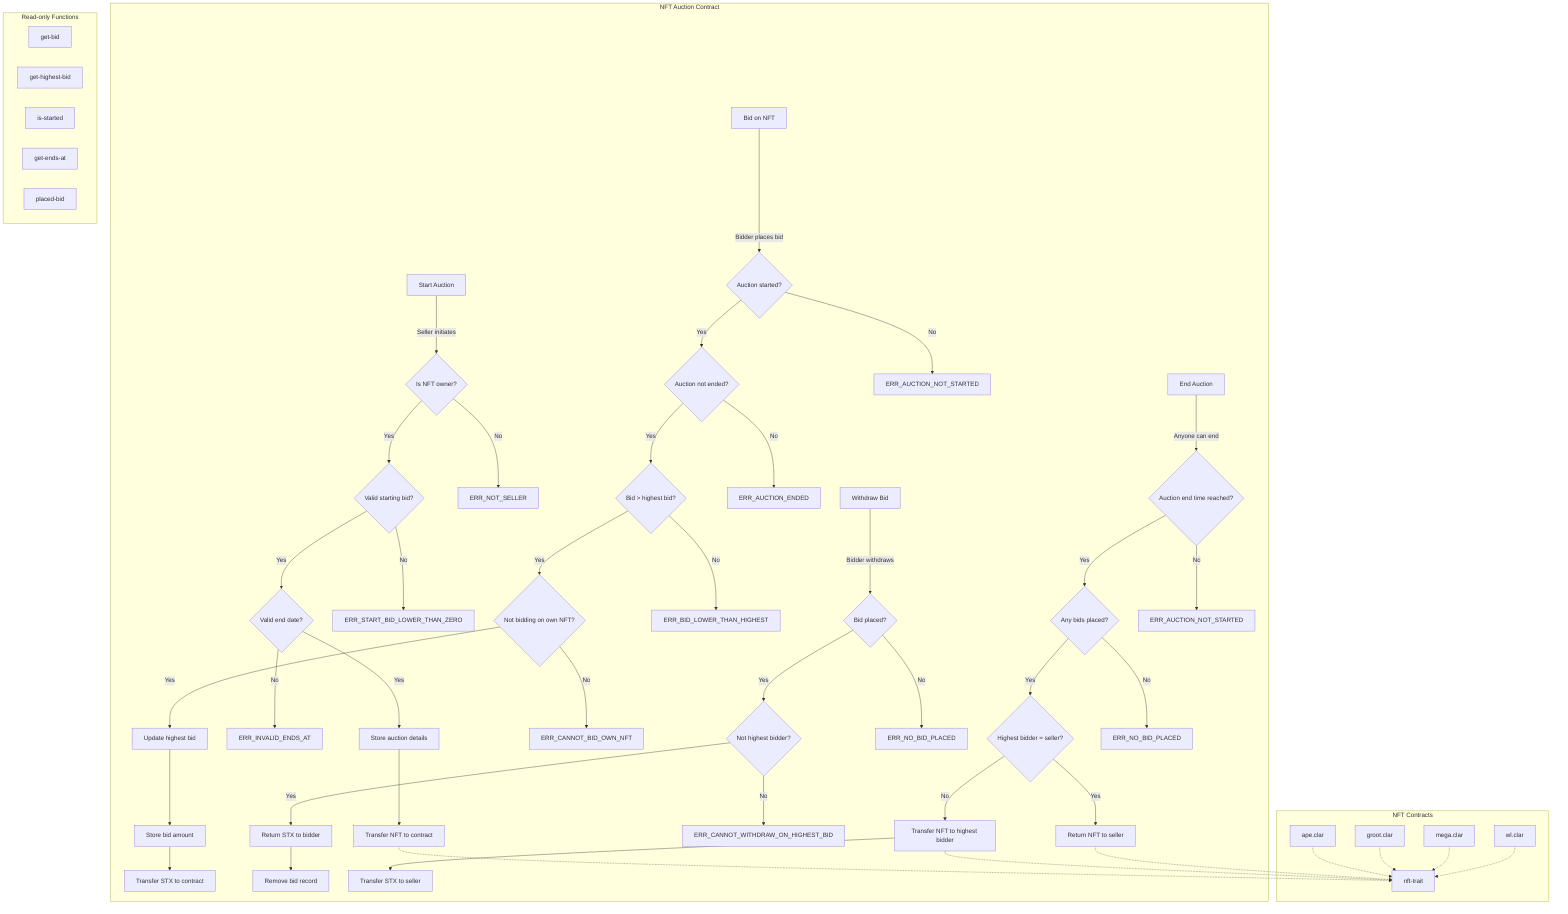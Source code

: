 flowchart TD
    subgraph "NFT Auction Contract"
        A[Start Auction] --> |Seller initiates| B{Is NFT owner?}
        B -->|Yes| C{Valid starting bid?}
        B -->|No| D[ERR_NOT_SELLER]
        C -->|Yes| E{Valid end date?}
        C -->|No| F[ERR_START_BID_LOWER_THAN_ZERO]
        E -->|Yes| G[Store auction details]
        E -->|No| H[ERR_INVALID_ENDS_AT]
        G --> I[Transfer NFT to contract]
        
        J[Bid on NFT] --> |Bidder places bid| K{Auction started?}
        K -->|Yes| L{Auction not ended?}
        K -->|No| M[ERR_AUCTION_NOT_STARTED]
        L -->|Yes| N{Bid > highest bid?}
        L -->|No| O[ERR_AUCTION_ENDED]
        N -->|Yes| P{Not bidding on own NFT?}
        N -->|No| Q[ERR_BID_LOWER_THAN_HIGHEST]
        P -->|Yes| R[Update highest bid]
        P -->|No| S[ERR_CANNOT_BID_OWN_NFT]
        R --> T[Store bid amount]
        T --> U[Transfer STX to contract]
        
        V[Withdraw Bid] --> |Bidder withdraws| W{Bid placed?}
        W -->|Yes| X{Not highest bidder?}
        W -->|No| Y[ERR_NO_BID_PLACED]
        X -->|Yes| Z[Return STX to bidder]
        X -->|No| AA[ERR_CANNOT_WITHDRAW_ON_HIGHEST_BID]
        Z --> AB[Remove bid record]
        
        AC[End Auction] --> |Anyone can end| AD{Auction end time reached?}
        AD -->|Yes| AE{Any bids placed?}
        AD -->|No| AF[ERR_AUCTION_NOT_STARTED]
        AE -->|Yes| AG{Highest bidder = seller?}
        AE -->|No| AH[ERR_NO_BID_PLACED]
        AG -->|Yes| AI[Return NFT to seller]
        AG -->|No| AJ[Transfer NFT to highest bidder]
        AJ --> AK[Transfer STX to seller]
    end
    
    subgraph "NFT Contracts"
        NFT1[ape.clar]
        NFT2[groot.clar]
        NFT3[mega.clar]
        NFT4[wl.clar]
        
        NFT_trait[nft-trait]
        
        NFT1 -.-> NFT_trait
        NFT2 -.-> NFT_trait
        NFT3 -.-> NFT_trait
        NFT4 -.-> NFT_trait
    end
    
    subgraph "Read-only Functions"
        RO1[get-bid]
        RO2[get-highest-bid]
        RO3[is-started]
        RO4[get-ends-at]
        RO5[placed-bid]
    end
    
    I -.-> NFT_trait
    AJ -.-> NFT_trait
    AI -.-> NFT_trait